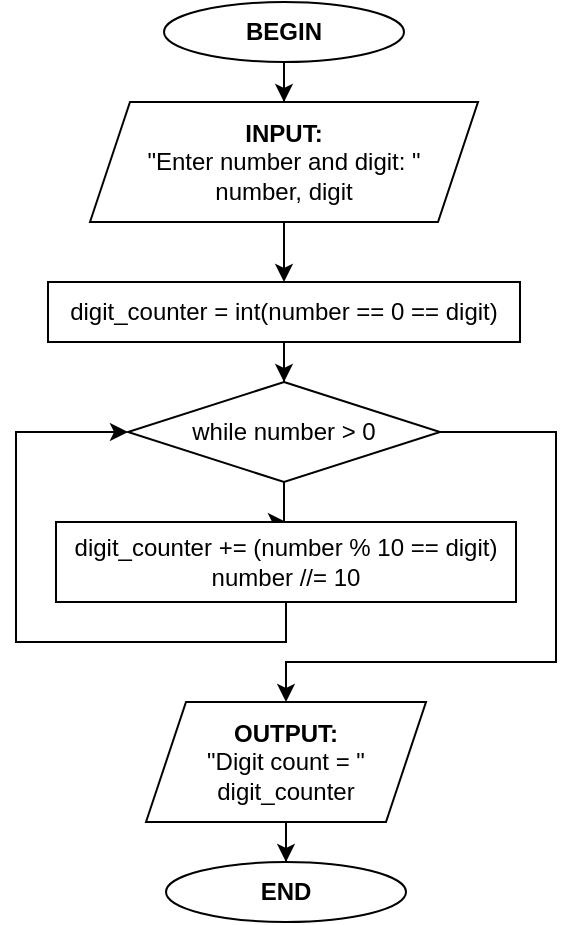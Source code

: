 <mxfile version="14.2.4" type="device"><diagram id="LgxrQeSJMFflij3twoa2" name="Page-1"><mxGraphModel dx="981" dy="627" grid="1" gridSize="10" guides="1" tooltips="1" connect="1" arrows="1" fold="1" page="1" pageScale="1" pageWidth="827" pageHeight="1169" math="0" shadow="0"><root><mxCell id="0"/><mxCell id="1" parent="0"/><mxCell id="1_t58FHtLfGf6IV-tjBR-3" style="edgeStyle=orthogonalEdgeStyle;rounded=0;orthogonalLoop=1;jettySize=auto;html=1;" edge="1" parent="1" source="1_t58FHtLfGf6IV-tjBR-1" target="1_t58FHtLfGf6IV-tjBR-2"><mxGeometry relative="1" as="geometry"/></mxCell><mxCell id="1_t58FHtLfGf6IV-tjBR-1" value="&lt;b&gt;BEGIN&lt;/b&gt;" style="ellipse;whiteSpace=wrap;html=1;" vertex="1" parent="1"><mxGeometry x="354" y="10" width="120" height="30" as="geometry"/></mxCell><mxCell id="1_t58FHtLfGf6IV-tjBR-6" style="edgeStyle=orthogonalEdgeStyle;rounded=0;orthogonalLoop=1;jettySize=auto;html=1;entryX=0.5;entryY=0;entryDx=0;entryDy=0;" edge="1" parent="1" source="1_t58FHtLfGf6IV-tjBR-2" target="1_t58FHtLfGf6IV-tjBR-5"><mxGeometry relative="1" as="geometry"/></mxCell><mxCell id="1_t58FHtLfGf6IV-tjBR-2" value="&lt;b&gt;INPUT:&lt;/b&gt;&lt;br&gt;&quot;Enter number and digit: &quot;&lt;br&gt;number, digit" style="shape=parallelogram;perimeter=parallelogramPerimeter;whiteSpace=wrap;html=1;fixedSize=1;" vertex="1" parent="1"><mxGeometry x="317" y="60" width="194" height="60" as="geometry"/></mxCell><mxCell id="1_t58FHtLfGf6IV-tjBR-8" style="edgeStyle=orthogonalEdgeStyle;rounded=0;orthogonalLoop=1;jettySize=auto;html=1;entryX=0.5;entryY=0;entryDx=0;entryDy=0;" edge="1" parent="1" source="1_t58FHtLfGf6IV-tjBR-5" target="1_t58FHtLfGf6IV-tjBR-7"><mxGeometry relative="1" as="geometry"/></mxCell><mxCell id="1_t58FHtLfGf6IV-tjBR-5" value="digit_counter = int(number == 0 == digit)" style="rounded=0;whiteSpace=wrap;html=1;" vertex="1" parent="1"><mxGeometry x="296" y="150" width="236" height="30" as="geometry"/></mxCell><mxCell id="1_t58FHtLfGf6IV-tjBR-19" style="edgeStyle=orthogonalEdgeStyle;rounded=0;orthogonalLoop=1;jettySize=auto;html=1;" edge="1" parent="1" source="1_t58FHtLfGf6IV-tjBR-7" target="1_t58FHtLfGf6IV-tjBR-17"><mxGeometry relative="1" as="geometry"><Array as="points"><mxPoint x="550" y="225"/><mxPoint x="550" y="340"/><mxPoint x="415" y="340"/></Array></mxGeometry></mxCell><mxCell id="1_t58FHtLfGf6IV-tjBR-21" style="edgeStyle=orthogonalEdgeStyle;rounded=0;orthogonalLoop=1;jettySize=auto;html=1;entryX=0.5;entryY=0;entryDx=0;entryDy=0;" edge="1" parent="1" source="1_t58FHtLfGf6IV-tjBR-7" target="1_t58FHtLfGf6IV-tjBR-15"><mxGeometry relative="1" as="geometry"/></mxCell><mxCell id="1_t58FHtLfGf6IV-tjBR-7" value="while number &amp;gt; 0" style="rhombus;whiteSpace=wrap;html=1;" vertex="1" parent="1"><mxGeometry x="336" y="200" width="156" height="50" as="geometry"/></mxCell><mxCell id="1_t58FHtLfGf6IV-tjBR-16" style="edgeStyle=orthogonalEdgeStyle;rounded=0;orthogonalLoop=1;jettySize=auto;html=1;entryX=0;entryY=0.5;entryDx=0;entryDy=0;" edge="1" parent="1" source="1_t58FHtLfGf6IV-tjBR-15" target="1_t58FHtLfGf6IV-tjBR-7"><mxGeometry relative="1" as="geometry"><Array as="points"><mxPoint x="415" y="330"/><mxPoint x="280" y="330"/><mxPoint x="280" y="225"/></Array></mxGeometry></mxCell><mxCell id="1_t58FHtLfGf6IV-tjBR-15" value="digit_counter += (number % 10 == digit)&lt;br&gt;number //= 10" style="rounded=0;whiteSpace=wrap;html=1;" vertex="1" parent="1"><mxGeometry x="300" y="270" width="230" height="40" as="geometry"/></mxCell><mxCell id="1_t58FHtLfGf6IV-tjBR-23" style="edgeStyle=orthogonalEdgeStyle;rounded=0;orthogonalLoop=1;jettySize=auto;html=1;entryX=0.5;entryY=0;entryDx=0;entryDy=0;" edge="1" parent="1" source="1_t58FHtLfGf6IV-tjBR-17" target="1_t58FHtLfGf6IV-tjBR-22"><mxGeometry relative="1" as="geometry"/></mxCell><mxCell id="1_t58FHtLfGf6IV-tjBR-17" value="&lt;b&gt;OUTPUT:&lt;/b&gt;&lt;br&gt;&quot;Digit count = &quot;&lt;br&gt;digit_counter" style="shape=parallelogram;perimeter=parallelogramPerimeter;whiteSpace=wrap;html=1;fixedSize=1;" vertex="1" parent="1"><mxGeometry x="345" y="360.0" width="140" height="60" as="geometry"/></mxCell><mxCell id="1_t58FHtLfGf6IV-tjBR-22" value="&lt;b&gt;END&lt;/b&gt;" style="ellipse;whiteSpace=wrap;html=1;" vertex="1" parent="1"><mxGeometry x="355" y="440" width="120" height="30" as="geometry"/></mxCell></root></mxGraphModel></diagram></mxfile>